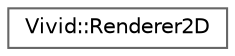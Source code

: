 digraph "Graphical Class Hierarchy"
{
 // LATEX_PDF_SIZE
  bgcolor="transparent";
  edge [fontname=Helvetica,fontsize=10,labelfontname=Helvetica,labelfontsize=10];
  node [fontname=Helvetica,fontsize=10,shape=box,height=0.2,width=0.4];
  rankdir="LR";
  Node0 [label="Vivid::Renderer2D",height=0.2,width=0.4,color="grey40", fillcolor="white", style="filled",URL="$class_vivid_1_1_renderer2_d.html",tooltip=" "];
}
